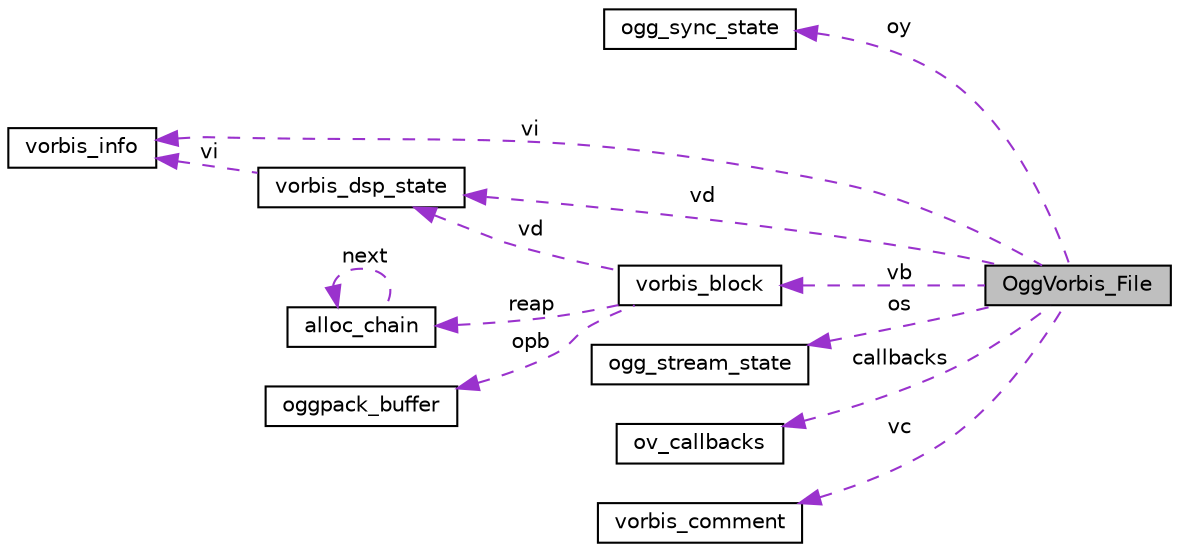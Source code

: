 digraph "OggVorbis_File"
{
 // LATEX_PDF_SIZE
  edge [fontname="Helvetica",fontsize="10",labelfontname="Helvetica",labelfontsize="10"];
  node [fontname="Helvetica",fontsize="10",shape=record];
  rankdir="LR";
  Node1 [label="OggVorbis_File",height=0.2,width=0.4,color="black", fillcolor="grey75", style="filled", fontcolor="black",tooltip=" "];
  Node2 -> Node1 [dir="back",color="darkorchid3",fontsize="10",style="dashed",label=" oy" ];
  Node2 [label="ogg_sync_state",height=0.2,width=0.4,color="black", fillcolor="white", style="filled",URL="$d2/d24/structogg__sync__state.html",tooltip=" "];
  Node3 -> Node1 [dir="back",color="darkorchid3",fontsize="10",style="dashed",label=" vi" ];
  Node3 [label="vorbis_info",height=0.2,width=0.4,color="black", fillcolor="white", style="filled",URL="$da/d7e/structvorbis__info.html",tooltip=" "];
  Node4 -> Node1 [dir="back",color="darkorchid3",fontsize="10",style="dashed",label=" os" ];
  Node4 [label="ogg_stream_state",height=0.2,width=0.4,color="black", fillcolor="white", style="filled",URL="$dd/d36/structogg__stream__state.html",tooltip=" "];
  Node5 -> Node1 [dir="back",color="darkorchid3",fontsize="10",style="dashed",label=" vb" ];
  Node5 [label="vorbis_block",height=0.2,width=0.4,color="black", fillcolor="white", style="filled",URL="$de/da8/structvorbis__block.html",tooltip=" "];
  Node6 -> Node5 [dir="back",color="darkorchid3",fontsize="10",style="dashed",label=" reap" ];
  Node6 [label="alloc_chain",height=0.2,width=0.4,color="black", fillcolor="white", style="filled",URL="$dc/d2d/structalloc__chain.html",tooltip=" "];
  Node6 -> Node6 [dir="back",color="darkorchid3",fontsize="10",style="dashed",label=" next" ];
  Node7 -> Node5 [dir="back",color="darkorchid3",fontsize="10",style="dashed",label=" opb" ];
  Node7 [label="oggpack_buffer",height=0.2,width=0.4,color="black", fillcolor="white", style="filled",URL="$d6/dd5/structoggpack__buffer.html",tooltip=" "];
  Node8 -> Node5 [dir="back",color="darkorchid3",fontsize="10",style="dashed",label=" vd" ];
  Node8 [label="vorbis_dsp_state",height=0.2,width=0.4,color="black", fillcolor="white", style="filled",URL="$d1/d12/structvorbis__dsp__state.html",tooltip=" "];
  Node3 -> Node8 [dir="back",color="darkorchid3",fontsize="10",style="dashed",label=" vi" ];
  Node9 -> Node1 [dir="back",color="darkorchid3",fontsize="10",style="dashed",label=" callbacks" ];
  Node9 [label="ov_callbacks",height=0.2,width=0.4,color="black", fillcolor="white", style="filled",URL="$d0/dcb/structov__callbacks.html",tooltip=" "];
  Node8 -> Node1 [dir="back",color="darkorchid3",fontsize="10",style="dashed",label=" vd" ];
  Node10 -> Node1 [dir="back",color="darkorchid3",fontsize="10",style="dashed",label=" vc" ];
  Node10 [label="vorbis_comment",height=0.2,width=0.4,color="black", fillcolor="white", style="filled",URL="$d0/d78/structvorbis__comment.html",tooltip=" "];
}
